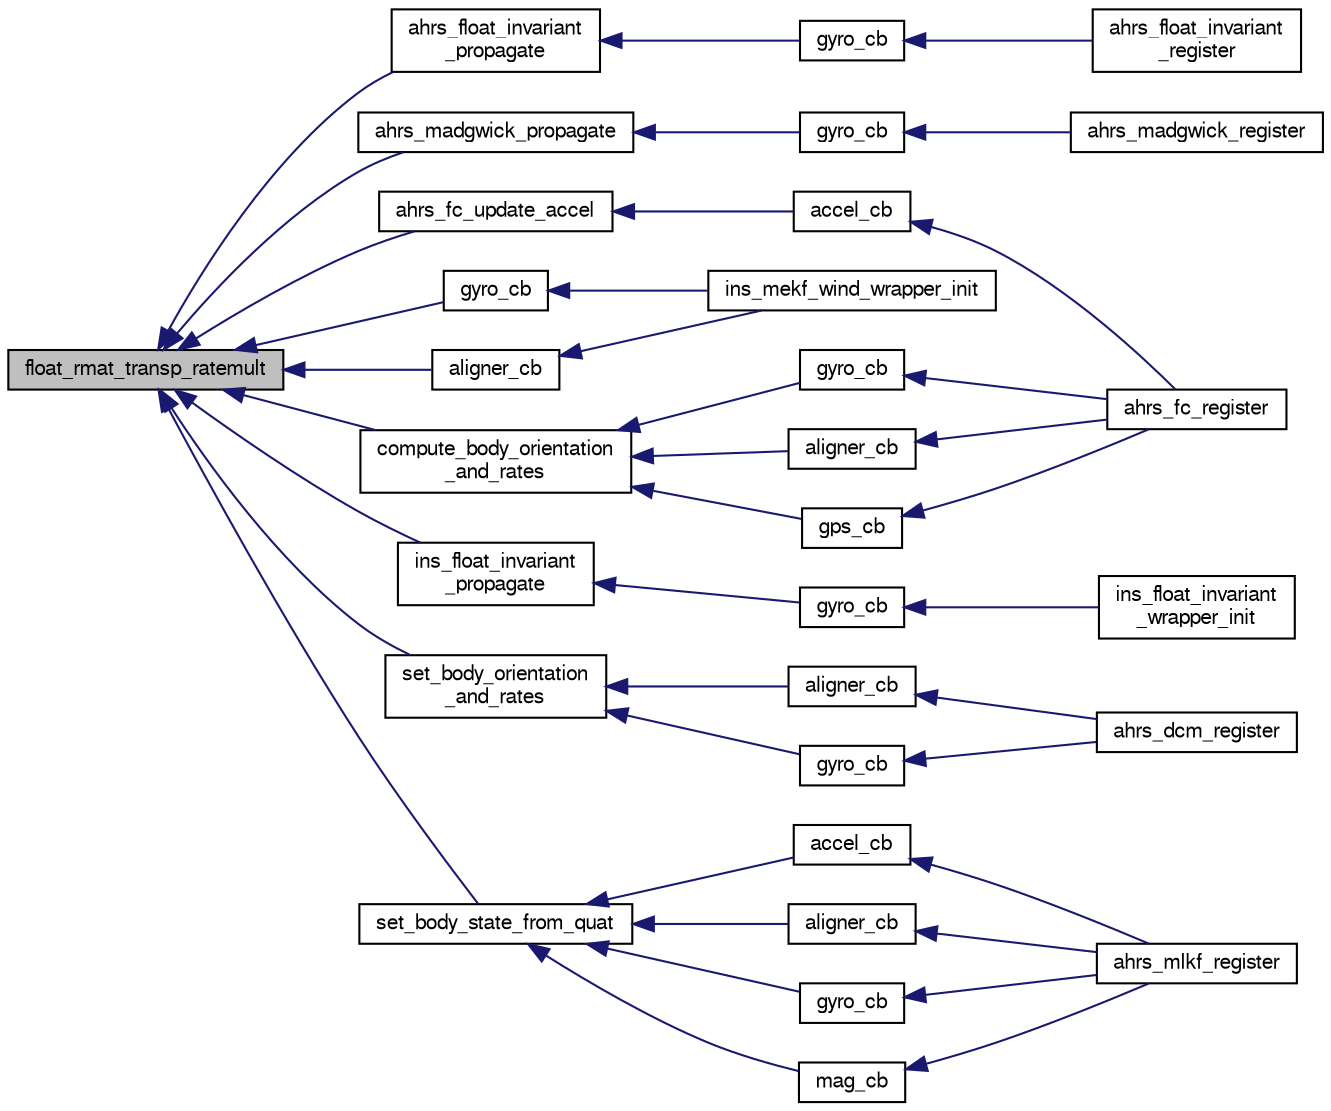 digraph "float_rmat_transp_ratemult"
{
  edge [fontname="FreeSans",fontsize="10",labelfontname="FreeSans",labelfontsize="10"];
  node [fontname="FreeSans",fontsize="10",shape=record];
  rankdir="LR";
  Node1 [label="float_rmat_transp_ratemult",height=0.2,width=0.4,color="black", fillcolor="grey75", style="filled", fontcolor="black"];
  Node1 -> Node2 [dir="back",color="midnightblue",fontsize="10",style="solid",fontname="FreeSans"];
  Node2 [label="ahrs_fc_update_accel",height=0.2,width=0.4,color="black", fillcolor="white", style="filled",URL="$ahrs__float__cmpl_8h.html#ad3fe7a6c0c460ce60bce6bf52e7b684e"];
  Node2 -> Node3 [dir="back",color="midnightblue",fontsize="10",style="solid",fontname="FreeSans"];
  Node3 [label="accel_cb",height=0.2,width=0.4,color="black", fillcolor="white", style="filled",URL="$ahrs__float__cmpl__wrapper_8c.html#aacd6b1869f263f90a6f1fbe777a87793"];
  Node3 -> Node4 [dir="back",color="midnightblue",fontsize="10",style="solid",fontname="FreeSans"];
  Node4 [label="ahrs_fc_register",height=0.2,width=0.4,color="black", fillcolor="white", style="filled",URL="$ahrs__float__cmpl__wrapper_8h.html#aa47cd2e2f95362dd732bac1f275344e0"];
  Node1 -> Node5 [dir="back",color="midnightblue",fontsize="10",style="solid",fontname="FreeSans"];
  Node5 [label="ahrs_float_invariant\l_propagate",height=0.2,width=0.4,color="black", fillcolor="white", style="filled",URL="$ahrs__float__invariant_8h.html#ace7071aaa0f0096495824e48e2e240ff"];
  Node5 -> Node6 [dir="back",color="midnightblue",fontsize="10",style="solid",fontname="FreeSans"];
  Node6 [label="gyro_cb",height=0.2,width=0.4,color="black", fillcolor="white", style="filled",URL="$ahrs__float__invariant__wrapper_8c.html#a47e1ea35fdb43af72537c6c9f38b889d",tooltip="Call ahrs_float_invariant_propagate on new gyro measurements. "];
  Node6 -> Node7 [dir="back",color="midnightblue",fontsize="10",style="solid",fontname="FreeSans"];
  Node7 [label="ahrs_float_invariant\l_register",height=0.2,width=0.4,color="black", fillcolor="white", style="filled",URL="$ahrs__float__invariant__wrapper_8h.html#af929b6f9cb8695819d29bdacca1f24f0"];
  Node1 -> Node8 [dir="back",color="midnightblue",fontsize="10",style="solid",fontname="FreeSans"];
  Node8 [label="ahrs_madgwick_propagate",height=0.2,width=0.4,color="black", fillcolor="white", style="filled",URL="$ahrs__madgwick_8h.html#a1983ce3f538a01c2cb88609d5bcc33e2"];
  Node8 -> Node9 [dir="back",color="midnightblue",fontsize="10",style="solid",fontname="FreeSans"];
  Node9 [label="gyro_cb",height=0.2,width=0.4,color="black", fillcolor="white", style="filled",URL="$ahrs__madgwick__wrapper_8c.html#a47e1ea35fdb43af72537c6c9f38b889d",tooltip="Call ahrs_madgwick_propagate on new gyro measurements. "];
  Node9 -> Node10 [dir="back",color="midnightblue",fontsize="10",style="solid",fontname="FreeSans"];
  Node10 [label="ahrs_madgwick_register",height=0.2,width=0.4,color="black", fillcolor="white", style="filled",URL="$ahrs__madgwick__wrapper_8h.html#aba61b0738249ab4a910d0b8b9c56a897"];
  Node1 -> Node11 [dir="back",color="midnightblue",fontsize="10",style="solid",fontname="FreeSans"];
  Node11 [label="aligner_cb",height=0.2,width=0.4,color="black", fillcolor="white", style="filled",URL="$ins__mekf__wind__wrapper_8c.html#abb508f672663ab1485eae5b9e1799f21"];
  Node11 -> Node12 [dir="back",color="midnightblue",fontsize="10",style="solid",fontname="FreeSans"];
  Node12 [label="ins_mekf_wind_wrapper_init",height=0.2,width=0.4,color="black", fillcolor="white", style="filled",URL="$ins__mekf__wind__wrapper_8h.html#a7b3c1fefc89ec1a4ff25484626a02deb",tooltip="Init function. "];
  Node1 -> Node13 [dir="back",color="midnightblue",fontsize="10",style="solid",fontname="FreeSans"];
  Node13 [label="compute_body_orientation\l_and_rates",height=0.2,width=0.4,color="black", fillcolor="white", style="filled",URL="$ahrs__float__cmpl__wrapper_8c.html#a2e90a05e5a4ca369d0308bb72e68171d",tooltip="Compute body orientation and rates from imu orientation and rates. "];
  Node13 -> Node14 [dir="back",color="midnightblue",fontsize="10",style="solid",fontname="FreeSans"];
  Node14 [label="aligner_cb",height=0.2,width=0.4,color="black", fillcolor="white", style="filled",URL="$ahrs__float__cmpl__wrapper_8c.html#abb508f672663ab1485eae5b9e1799f21"];
  Node14 -> Node4 [dir="back",color="midnightblue",fontsize="10",style="solid",fontname="FreeSans"];
  Node13 -> Node15 [dir="back",color="midnightblue",fontsize="10",style="solid",fontname="FreeSans"];
  Node15 [label="gps_cb",height=0.2,width=0.4,color="black", fillcolor="white", style="filled",URL="$ahrs__float__cmpl__wrapper_8c.html#a1c1656ce80fe1f1ad49fea691164dbf8"];
  Node15 -> Node4 [dir="back",color="midnightblue",fontsize="10",style="solid",fontname="FreeSans"];
  Node13 -> Node16 [dir="back",color="midnightblue",fontsize="10",style="solid",fontname="FreeSans"];
  Node16 [label="gyro_cb",height=0.2,width=0.4,color="black", fillcolor="white", style="filled",URL="$ahrs__float__cmpl__wrapper_8c.html#a47e1ea35fdb43af72537c6c9f38b889d"];
  Node16 -> Node4 [dir="back",color="midnightblue",fontsize="10",style="solid",fontname="FreeSans"];
  Node1 -> Node17 [dir="back",color="midnightblue",fontsize="10",style="solid",fontname="FreeSans"];
  Node17 [label="gyro_cb",height=0.2,width=0.4,color="black", fillcolor="white", style="filled",URL="$ins__mekf__wind__wrapper_8c.html#a47e1ea35fdb43af72537c6c9f38b889d",tooltip="Call ins_mekf_wind_propagate on new gyro measurements. "];
  Node17 -> Node12 [dir="back",color="midnightblue",fontsize="10",style="solid",fontname="FreeSans"];
  Node1 -> Node18 [dir="back",color="midnightblue",fontsize="10",style="solid",fontname="FreeSans"];
  Node18 [label="ins_float_invariant\l_propagate",height=0.2,width=0.4,color="black", fillcolor="white", style="filled",URL="$ins__float__invariant_8h.html#a3295f5f304de90dd15c0465967c3b89f"];
  Node18 -> Node19 [dir="back",color="midnightblue",fontsize="10",style="solid",fontname="FreeSans"];
  Node19 [label="gyro_cb",height=0.2,width=0.4,color="black", fillcolor="white", style="filled",URL="$ins__float__invariant__wrapper_8c.html#a47e1ea35fdb43af72537c6c9f38b889d",tooltip="Call ins_float_invariant_propagate on new gyro measurements. "];
  Node19 -> Node20 [dir="back",color="midnightblue",fontsize="10",style="solid",fontname="FreeSans"];
  Node20 [label="ins_float_invariant\l_wrapper_init",height=0.2,width=0.4,color="black", fillcolor="white", style="filled",URL="$ins__float__invariant__wrapper_8h.html#abd4f3b0fcceec4de92a1ad9a7653c6f3"];
  Node1 -> Node21 [dir="back",color="midnightblue",fontsize="10",style="solid",fontname="FreeSans"];
  Node21 [label="set_body_orientation\l_and_rates",height=0.2,width=0.4,color="black", fillcolor="white", style="filled",URL="$ahrs__float__dcm__wrapper_8c.html#af37e584c40cc004e4db7af1151ff659e",tooltip="Compute body orientation and rates from imu orientation and rates. "];
  Node21 -> Node22 [dir="back",color="midnightblue",fontsize="10",style="solid",fontname="FreeSans"];
  Node22 [label="aligner_cb",height=0.2,width=0.4,color="black", fillcolor="white", style="filled",URL="$ahrs__float__dcm__wrapper_8c.html#abb508f672663ab1485eae5b9e1799f21"];
  Node22 -> Node23 [dir="back",color="midnightblue",fontsize="10",style="solid",fontname="FreeSans"];
  Node23 [label="ahrs_dcm_register",height=0.2,width=0.4,color="black", fillcolor="white", style="filled",URL="$ahrs__float__dcm__wrapper_8h.html#a18235ffdb70868861d5424fe8c4bafa5"];
  Node21 -> Node24 [dir="back",color="midnightblue",fontsize="10",style="solid",fontname="FreeSans"];
  Node24 [label="gyro_cb",height=0.2,width=0.4,color="black", fillcolor="white", style="filled",URL="$ahrs__float__dcm__wrapper_8c.html#a47e1ea35fdb43af72537c6c9f38b889d"];
  Node24 -> Node23 [dir="back",color="midnightblue",fontsize="10",style="solid",fontname="FreeSans"];
  Node1 -> Node25 [dir="back",color="midnightblue",fontsize="10",style="solid",fontname="FreeSans"];
  Node25 [label="set_body_state_from_quat",height=0.2,width=0.4,color="black", fillcolor="white", style="filled",URL="$ahrs__float__mlkf__wrapper_8c.html#abea8ede7c8ebc5179487d3464ab513bb",tooltip="Compute body orientation and rates from imu orientation and rates. "];
  Node25 -> Node26 [dir="back",color="midnightblue",fontsize="10",style="solid",fontname="FreeSans"];
  Node26 [label="accel_cb",height=0.2,width=0.4,color="black", fillcolor="white", style="filled",URL="$ahrs__float__mlkf__wrapper_8c.html#aacd6b1869f263f90a6f1fbe777a87793"];
  Node26 -> Node27 [dir="back",color="midnightblue",fontsize="10",style="solid",fontname="FreeSans"];
  Node27 [label="ahrs_mlkf_register",height=0.2,width=0.4,color="black", fillcolor="white", style="filled",URL="$ahrs__float__mlkf__wrapper_8h.html#adf9165ad7440f11e3dae35391f5844d6"];
  Node25 -> Node28 [dir="back",color="midnightblue",fontsize="10",style="solid",fontname="FreeSans"];
  Node28 [label="aligner_cb",height=0.2,width=0.4,color="black", fillcolor="white", style="filled",URL="$ahrs__float__mlkf__wrapper_8c.html#abb508f672663ab1485eae5b9e1799f21"];
  Node28 -> Node27 [dir="back",color="midnightblue",fontsize="10",style="solid",fontname="FreeSans"];
  Node25 -> Node29 [dir="back",color="midnightblue",fontsize="10",style="solid",fontname="FreeSans"];
  Node29 [label="gyro_cb",height=0.2,width=0.4,color="black", fillcolor="white", style="filled",URL="$ahrs__float__mlkf__wrapper_8c.html#a47e1ea35fdb43af72537c6c9f38b889d"];
  Node29 -> Node27 [dir="back",color="midnightblue",fontsize="10",style="solid",fontname="FreeSans"];
  Node25 -> Node30 [dir="back",color="midnightblue",fontsize="10",style="solid",fontname="FreeSans"];
  Node30 [label="mag_cb",height=0.2,width=0.4,color="black", fillcolor="white", style="filled",URL="$ahrs__float__mlkf__wrapper_8c.html#a49cc1e545848b85016af530049991c02"];
  Node30 -> Node27 [dir="back",color="midnightblue",fontsize="10",style="solid",fontname="FreeSans"];
}
